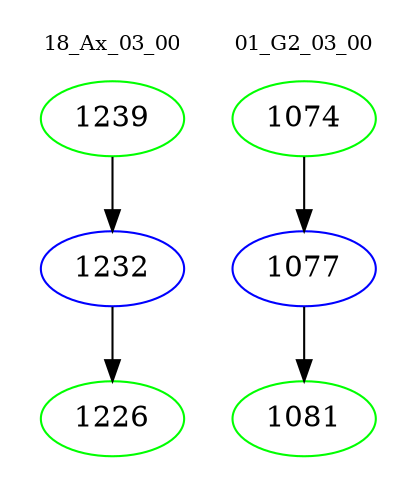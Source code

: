digraph{
subgraph cluster_0 {
color = white
label = "18_Ax_03_00";
fontsize=10;
T0_1239 [label="1239", color="green"]
T0_1239 -> T0_1232 [color="black"]
T0_1232 [label="1232", color="blue"]
T0_1232 -> T0_1226 [color="black"]
T0_1226 [label="1226", color="green"]
}
subgraph cluster_1 {
color = white
label = "01_G2_03_00";
fontsize=10;
T1_1074 [label="1074", color="green"]
T1_1074 -> T1_1077 [color="black"]
T1_1077 [label="1077", color="blue"]
T1_1077 -> T1_1081 [color="black"]
T1_1081 [label="1081", color="green"]
}
}
